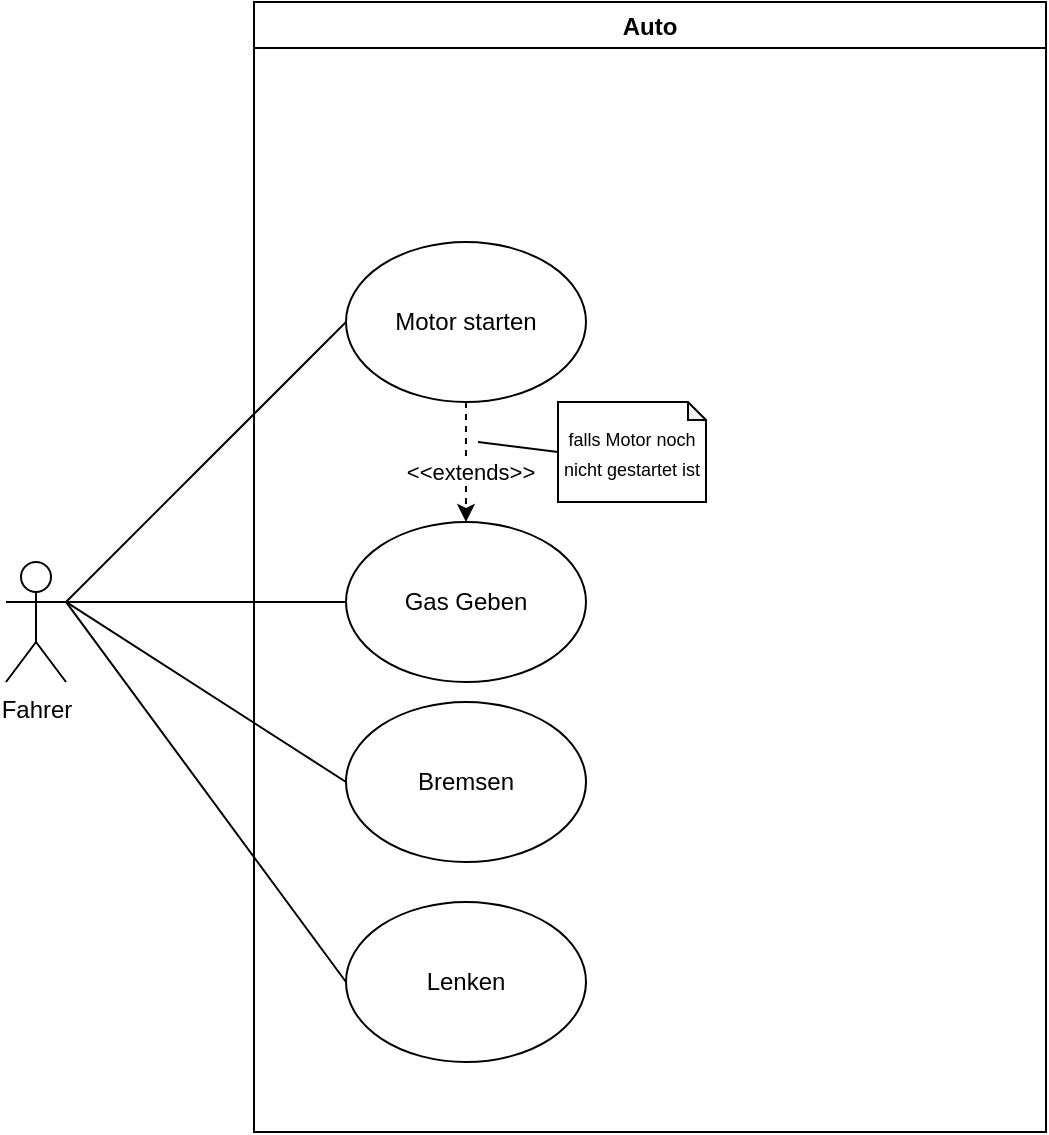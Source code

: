 <mxfile version="15.5.5" type="device"><diagram id="vBURaB48Tbl2nDw2vq1B" name="Page-1"><mxGraphModel dx="981" dy="552" grid="1" gridSize="10" guides="1" tooltips="1" connect="1" arrows="1" fold="1" page="1" pageScale="1" pageWidth="827" pageHeight="1169" math="0" shadow="0"><root><mxCell id="0"/><mxCell id="1" parent="0"/><mxCell id="CZNYXyvK1NkrjKokPfWg-3" value="Auto" style="swimlane;" vertex="1" parent="1"><mxGeometry x="244" y="20" width="396" height="565" as="geometry"><mxRectangle x="244" y="90" width="60" height="23" as="alternateBounds"/></mxGeometry></mxCell><mxCell id="CZNYXyvK1NkrjKokPfWg-9" value="Motor starten&lt;span style=&quot;color: rgba(0 , 0 , 0 , 0) ; font-family: monospace ; font-size: 0px&quot;&gt;%3CmxGraphModel%3E%3Croot%3E%3CmxCell%20id%3D%220%22%2F%3E%3CmxCell%20id%3D%221%22%20parent%3D%220%22%2F%3E%3CmxCell%20id%3D%222%22%20value%3D%22%22%20style%3D%22edgeStyle%3DorthogonalEdgeStyle%3Brounded%3D0%3BorthogonalLoop%3D1%3BjettySize%3Dauto%3Bhtml%3D1%3B%22%20edge%3D%221%22%20parent%3D%221%22%3E%3CmxGeometry%20relative%3D%221%22%20as%3D%22geometry%22%3E%3CmxPoint%20x%3D%22135%22%20y%3D%22360%22%20as%3D%22sourcePoint%22%2F%3E%3CmxPoint%20x%3D%22135%22%20y%3D%22440%22%20as%3D%22targetPoint%22%2F%3E%3C%2FmxGeometry%3E%3C%2FmxCell%3E%3C%2Froot%3E%3C%2FmxGraphModel%3E&lt;/span&gt;" style="ellipse;whiteSpace=wrap;html=1;" vertex="1" parent="CZNYXyvK1NkrjKokPfWg-3"><mxGeometry x="46" y="120" width="120" height="80" as="geometry"/></mxCell><mxCell id="CZNYXyvK1NkrjKokPfWg-10" value="Gas Geben" style="ellipse;whiteSpace=wrap;html=1;" vertex="1" parent="CZNYXyvK1NkrjKokPfWg-3"><mxGeometry x="46" y="260" width="120" height="80" as="geometry"/></mxCell><mxCell id="CZNYXyvK1NkrjKokPfWg-11" value="Bremsen" style="ellipse;whiteSpace=wrap;html=1;" vertex="1" parent="CZNYXyvK1NkrjKokPfWg-3"><mxGeometry x="46" y="350" width="120" height="80" as="geometry"/></mxCell><mxCell id="CZNYXyvK1NkrjKokPfWg-12" value="Lenken" style="ellipse;whiteSpace=wrap;html=1;" vertex="1" parent="CZNYXyvK1NkrjKokPfWg-3"><mxGeometry x="46" y="450" width="120" height="80" as="geometry"/></mxCell><mxCell id="CZNYXyvK1NkrjKokPfWg-18" value="" style="endArrow=classic;html=1;rounded=0;dashed=1;exitX=0.5;exitY=1;exitDx=0;exitDy=0;entryX=0.5;entryY=0;entryDx=0;entryDy=0;" edge="1" parent="CZNYXyvK1NkrjKokPfWg-3" source="CZNYXyvK1NkrjKokPfWg-9" target="CZNYXyvK1NkrjKokPfWg-10"><mxGeometry width="50" height="50" relative="1" as="geometry"><mxPoint x="192" y="185" as="sourcePoint"/><mxPoint x="172" y="265" as="targetPoint"/></mxGeometry></mxCell><mxCell id="CZNYXyvK1NkrjKokPfWg-19" value="&amp;lt;&amp;lt;extends&amp;gt;&amp;gt;" style="edgeLabel;html=1;align=center;verticalAlign=middle;resizable=0;points=[];" vertex="1" connectable="0" parent="CZNYXyvK1NkrjKokPfWg-18"><mxGeometry x="0.16" y="2" relative="1" as="geometry"><mxPoint as="offset"/></mxGeometry></mxCell><mxCell id="CZNYXyvK1NkrjKokPfWg-20" value="&lt;font style=&quot;font-size: 9px&quot;&gt;falls Motor noch nicht gestartet ist&lt;/font&gt;" style="shape=note;whiteSpace=wrap;html=1;backgroundOutline=1;darkOpacity=0.05;size=9;" vertex="1" parent="CZNYXyvK1NkrjKokPfWg-3"><mxGeometry x="152" y="200" width="74" height="50" as="geometry"/></mxCell><mxCell id="CZNYXyvK1NkrjKokPfWg-4" value="Fahrer" style="shape=umlActor;verticalLabelPosition=bottom;verticalAlign=top;html=1;outlineConnect=0;" vertex="1" parent="1"><mxGeometry x="120" y="300" width="30" height="60" as="geometry"/></mxCell><mxCell id="CZNYXyvK1NkrjKokPfWg-13" value="" style="endArrow=none;html=1;rounded=0;entryX=0;entryY=0.5;entryDx=0;entryDy=0;exitX=1;exitY=0.333;exitDx=0;exitDy=0;exitPerimeter=0;" edge="1" parent="1" source="CZNYXyvK1NkrjKokPfWg-4" target="CZNYXyvK1NkrjKokPfWg-9"><mxGeometry width="50" height="50" relative="1" as="geometry"><mxPoint x="220" y="300" as="sourcePoint"/><mxPoint x="270" y="250" as="targetPoint"/></mxGeometry></mxCell><mxCell id="CZNYXyvK1NkrjKokPfWg-14" value="" style="endArrow=none;html=1;rounded=0;entryX=0;entryY=0.5;entryDx=0;entryDy=0;exitX=1;exitY=0.333;exitDx=0;exitDy=0;exitPerimeter=0;" edge="1" parent="1" source="CZNYXyvK1NkrjKokPfWg-4" target="CZNYXyvK1NkrjKokPfWg-10"><mxGeometry width="50" height="50" relative="1" as="geometry"><mxPoint x="160" y="330.0" as="sourcePoint"/><mxPoint x="304" y="230.0" as="targetPoint"/></mxGeometry></mxCell><mxCell id="CZNYXyvK1NkrjKokPfWg-15" value="" style="endArrow=none;html=1;rounded=0;entryX=0;entryY=0.5;entryDx=0;entryDy=0;exitX=1;exitY=0.333;exitDx=0;exitDy=0;exitPerimeter=0;" edge="1" parent="1" source="CZNYXyvK1NkrjKokPfWg-4" target="CZNYXyvK1NkrjKokPfWg-11"><mxGeometry width="50" height="50" relative="1" as="geometry"><mxPoint x="170" y="340.0" as="sourcePoint"/><mxPoint x="314" y="240.0" as="targetPoint"/></mxGeometry></mxCell><mxCell id="CZNYXyvK1NkrjKokPfWg-16" value="" style="endArrow=none;html=1;rounded=0;entryX=0;entryY=0.5;entryDx=0;entryDy=0;exitX=1;exitY=0.333;exitDx=0;exitDy=0;exitPerimeter=0;" edge="1" parent="1" source="CZNYXyvK1NkrjKokPfWg-4" target="CZNYXyvK1NkrjKokPfWg-12"><mxGeometry width="50" height="50" relative="1" as="geometry"><mxPoint x="180" y="350.0" as="sourcePoint"/><mxPoint x="324" y="250.0" as="targetPoint"/></mxGeometry></mxCell><mxCell id="CZNYXyvK1NkrjKokPfWg-21" value="" style="endArrow=none;html=1;rounded=0;fontSize=9;entryX=0;entryY=0.5;entryDx=0;entryDy=0;entryPerimeter=0;" edge="1" parent="1" target="CZNYXyvK1NkrjKokPfWg-20"><mxGeometry width="50" height="50" relative="1" as="geometry"><mxPoint x="356" y="240" as="sourcePoint"/><mxPoint x="366" y="290" as="targetPoint"/></mxGeometry></mxCell></root></mxGraphModel></diagram></mxfile>